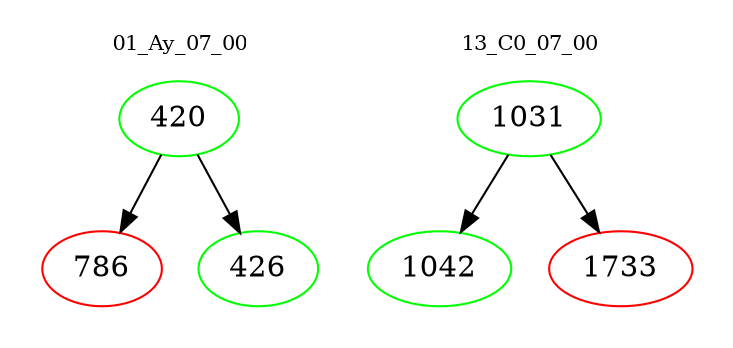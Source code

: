 digraph{
subgraph cluster_0 {
color = white
label = "01_Ay_07_00";
fontsize=10;
T0_420 [label="420", color="green"]
T0_420 -> T0_786 [color="black"]
T0_786 [label="786", color="red"]
T0_420 -> T0_426 [color="black"]
T0_426 [label="426", color="green"]
}
subgraph cluster_1 {
color = white
label = "13_C0_07_00";
fontsize=10;
T1_1031 [label="1031", color="green"]
T1_1031 -> T1_1042 [color="black"]
T1_1042 [label="1042", color="green"]
T1_1031 -> T1_1733 [color="black"]
T1_1733 [label="1733", color="red"]
}
}
